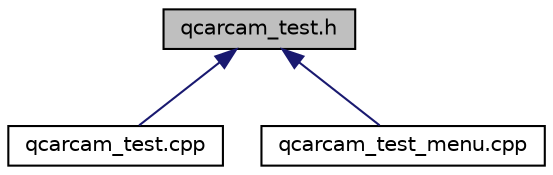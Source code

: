 digraph "qcarcam_test.h"
{
 // LATEX_PDF_SIZE
  edge [fontname="Helvetica",fontsize="10",labelfontname="Helvetica",labelfontsize="10"];
  node [fontname="Helvetica",fontsize="10",shape=record];
  Node1 [label="qcarcam_test.h",height=0.2,width=0.4,color="black", fillcolor="grey75", style="filled", fontcolor="black",tooltip=" "];
  Node1 -> Node2 [dir="back",color="midnightblue",fontsize="10",style="solid"];
  Node2 [label="qcarcam_test.cpp",height=0.2,width=0.4,color="black", fillcolor="white", style="filled",URL="$qcarcam__test_8cpp.html",tooltip=" "];
  Node1 -> Node3 [dir="back",color="midnightblue",fontsize="10",style="solid"];
  Node3 [label="qcarcam_test_menu.cpp",height=0.2,width=0.4,color="black", fillcolor="white", style="filled",URL="$qcarcam__test__menu_8cpp.html",tooltip=" "];
}
